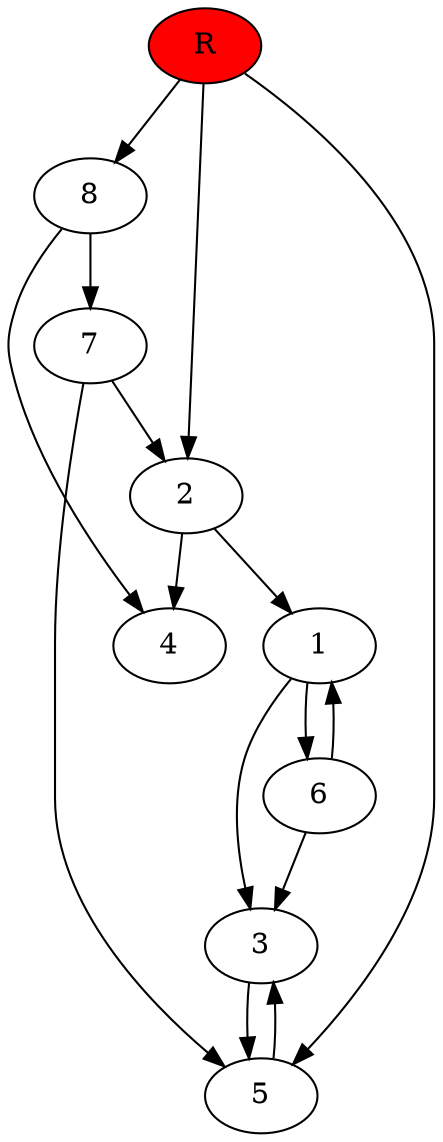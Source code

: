 digraph prb52317 {
	1
	2
	3
	4
	5
	6
	7
	8
	R [fillcolor="#ff0000" style=filled]
	1 -> 3
	1 -> 6
	2 -> 1
	2 -> 4
	3 -> 5
	5 -> 3
	6 -> 1
	6 -> 3
	7 -> 2
	7 -> 5
	8 -> 4
	8 -> 7
	R -> 2
	R -> 5
	R -> 8
}
